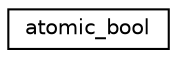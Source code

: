 digraph "Graphical Class Hierarchy"
{
 // LATEX_PDF_SIZE
  edge [fontname="Helvetica",fontsize="10",labelfontname="Helvetica",labelfontsize="10"];
  node [fontname="Helvetica",fontsize="10",shape=record];
  rankdir="LR";
  Node0 [label="atomic_bool",height=0.2,width=0.4,color="black", fillcolor="white", style="filled",URL="$structatomic__bool.html",tooltip="Type with the same alignment and size as atomic_bool"];
}

